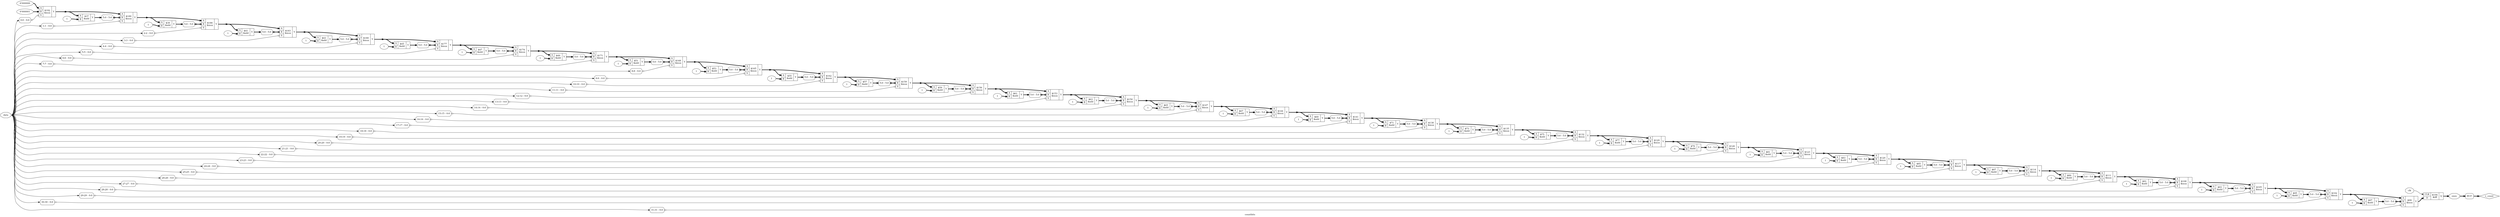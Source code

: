 digraph "countbits" {
label="countbits";
rankdir="LR";
remincross=true;
n65 [ shape=octagon, label="clk", color="black", fontcolor="black" ];
n66 [ shape=octagon, label="data", color="black", fontcolor="black" ];
n67 [ shape=octagon, label="ones", color="black", fontcolor="black" ];
n68 [ shape=diamond, label="v_count", color="black", fontcolor="black" ];
v0 [ label="1" ];
c72 [ shape=record, label="{{<p69> A|<p70> B}|$37\n$add|{<p71> Y}}" ];
v1 [ label="1" ];
c73 [ shape=record, label="{{<p69> A|<p70> B}|$39\n$add|{<p71> Y}}" ];
v2 [ label="1" ];
c74 [ shape=record, label="{{<p69> A|<p70> B}|$41\n$add|{<p71> Y}}" ];
v3 [ label="1" ];
c75 [ shape=record, label="{{<p69> A|<p70> B}|$43\n$add|{<p71> Y}}" ];
v4 [ label="1" ];
c76 [ shape=record, label="{{<p69> A|<p70> B}|$45\n$add|{<p71> Y}}" ];
v5 [ label="1" ];
c77 [ shape=record, label="{{<p69> A|<p70> B}|$47\n$add|{<p71> Y}}" ];
v6 [ label="1" ];
c78 [ shape=record, label="{{<p69> A|<p70> B}|$49\n$add|{<p71> Y}}" ];
v7 [ label="1" ];
c79 [ shape=record, label="{{<p69> A|<p70> B}|$51\n$add|{<p71> Y}}" ];
v8 [ label="1" ];
c80 [ shape=record, label="{{<p69> A|<p70> B}|$53\n$add|{<p71> Y}}" ];
v9 [ label="1" ];
c81 [ shape=record, label="{{<p69> A|<p70> B}|$55\n$add|{<p71> Y}}" ];
v10 [ label="1" ];
c82 [ shape=record, label="{{<p69> A|<p70> B}|$57\n$add|{<p71> Y}}" ];
v11 [ label="1" ];
c83 [ shape=record, label="{{<p69> A|<p70> B}|$59\n$add|{<p71> Y}}" ];
v12 [ label="1" ];
c84 [ shape=record, label="{{<p69> A|<p70> B}|$61\n$add|{<p71> Y}}" ];
v13 [ label="1" ];
c85 [ shape=record, label="{{<p69> A|<p70> B}|$63\n$add|{<p71> Y}}" ];
v14 [ label="1" ];
c86 [ shape=record, label="{{<p69> A|<p70> B}|$65\n$add|{<p71> Y}}" ];
v15 [ label="1" ];
c87 [ shape=record, label="{{<p69> A|<p70> B}|$67\n$add|{<p71> Y}}" ];
v16 [ label="1" ];
c88 [ shape=record, label="{{<p69> A|<p70> B}|$69\n$add|{<p71> Y}}" ];
v17 [ label="1" ];
c89 [ shape=record, label="{{<p69> A|<p70> B}|$71\n$add|{<p71> Y}}" ];
v18 [ label="1" ];
c90 [ shape=record, label="{{<p69> A|<p70> B}|$73\n$add|{<p71> Y}}" ];
v19 [ label="1" ];
c91 [ shape=record, label="{{<p69> A|<p70> B}|$75\n$add|{<p71> Y}}" ];
v20 [ label="1" ];
c92 [ shape=record, label="{{<p69> A|<p70> B}|$77\n$add|{<p71> Y}}" ];
v21 [ label="1" ];
c93 [ shape=record, label="{{<p69> A|<p70> B}|$79\n$add|{<p71> Y}}" ];
v22 [ label="1" ];
c94 [ shape=record, label="{{<p69> A|<p70> B}|$81\n$add|{<p71> Y}}" ];
v23 [ label="1" ];
c95 [ shape=record, label="{{<p69> A|<p70> B}|$83\n$add|{<p71> Y}}" ];
v24 [ label="1" ];
c96 [ shape=record, label="{{<p69> A|<p70> B}|$85\n$add|{<p71> Y}}" ];
v25 [ label="1" ];
c97 [ shape=record, label="{{<p69> A|<p70> B}|$87\n$add|{<p71> Y}}" ];
v26 [ label="1" ];
c98 [ shape=record, label="{{<p69> A|<p70> B}|$89\n$add|{<p71> Y}}" ];
v27 [ label="1" ];
c99 [ shape=record, label="{{<p69> A|<p70> B}|$91\n$add|{<p71> Y}}" ];
v28 [ label="1" ];
c100 [ shape=record, label="{{<p69> A|<p70> B}|$93\n$add|{<p71> Y}}" ];
v29 [ label="1" ];
c101 [ shape=record, label="{{<p69> A|<p70> B}|$95\n$add|{<p71> Y}}" ];
v30 [ label="1" ];
c102 [ shape=record, label="{{<p69> A|<p70> B}|$97\n$add|{<p71> Y}}" ];
c106 [ shape=record, label="{{<p103> CLK|<p104> D}|$194\n$dff|{<p105> Q}}" ];
c108 [ shape=record, label="{{<p69> A|<p70> B|<p107> S}|$102\n$mux|{<p71> Y}}" ];
x31 [ shape=record, style=rounded, label="<s0> 5:0 - 5:0 " ];
x31:e -> c108:p70:w [arrowhead=odiamond, arrowtail=odiamond, dir=both, color="black", style="setlinewidth(3)", label=""];
x32 [ shape=record, style=rounded, label="<s0> 30:30 - 0:0 " ];
x32:e -> c108:p107:w [arrowhead=odiamond, arrowtail=odiamond, dir=both, color="black", label=""];
c109 [ shape=record, label="{{<p69> A|<p70> B|<p107> S}|$105\n$mux|{<p71> Y}}" ];
x33 [ shape=record, style=rounded, label="<s0> 5:0 - 5:0 " ];
x33:e -> c109:p70:w [arrowhead=odiamond, arrowtail=odiamond, dir=both, color="black", style="setlinewidth(3)", label=""];
x34 [ shape=record, style=rounded, label="<s0> 29:29 - 0:0 " ];
x34:e -> c109:p107:w [arrowhead=odiamond, arrowtail=odiamond, dir=both, color="black", label=""];
c110 [ shape=record, label="{{<p69> A|<p70> B|<p107> S}|$108\n$mux|{<p71> Y}}" ];
x35 [ shape=record, style=rounded, label="<s0> 5:0 - 5:0 " ];
x35:e -> c110:p70:w [arrowhead=odiamond, arrowtail=odiamond, dir=both, color="black", style="setlinewidth(3)", label=""];
x36 [ shape=record, style=rounded, label="<s0> 28:28 - 0:0 " ];
x36:e -> c110:p107:w [arrowhead=odiamond, arrowtail=odiamond, dir=both, color="black", label=""];
c111 [ shape=record, label="{{<p69> A|<p70> B|<p107> S}|$111\n$mux|{<p71> Y}}" ];
x37 [ shape=record, style=rounded, label="<s0> 5:0 - 5:0 " ];
x37:e -> c111:p70:w [arrowhead=odiamond, arrowtail=odiamond, dir=both, color="black", style="setlinewidth(3)", label=""];
x38 [ shape=record, style=rounded, label="<s0> 27:27 - 0:0 " ];
x38:e -> c111:p107:w [arrowhead=odiamond, arrowtail=odiamond, dir=both, color="black", label=""];
c112 [ shape=record, label="{{<p69> A|<p70> B|<p107> S}|$114\n$mux|{<p71> Y}}" ];
x39 [ shape=record, style=rounded, label="<s0> 5:0 - 5:0 " ];
x39:e -> c112:p70:w [arrowhead=odiamond, arrowtail=odiamond, dir=both, color="black", style="setlinewidth(3)", label=""];
x40 [ shape=record, style=rounded, label="<s0> 26:26 - 0:0 " ];
x40:e -> c112:p107:w [arrowhead=odiamond, arrowtail=odiamond, dir=both, color="black", label=""];
c113 [ shape=record, label="{{<p69> A|<p70> B|<p107> S}|$117\n$mux|{<p71> Y}}" ];
x41 [ shape=record, style=rounded, label="<s0> 5:0 - 5:0 " ];
x41:e -> c113:p70:w [arrowhead=odiamond, arrowtail=odiamond, dir=both, color="black", style="setlinewidth(3)", label=""];
x42 [ shape=record, style=rounded, label="<s0> 25:25 - 0:0 " ];
x42:e -> c113:p107:w [arrowhead=odiamond, arrowtail=odiamond, dir=both, color="black", label=""];
c114 [ shape=record, label="{{<p69> A|<p70> B|<p107> S}|$120\n$mux|{<p71> Y}}" ];
x43 [ shape=record, style=rounded, label="<s0> 5:0 - 5:0 " ];
x43:e -> c114:p70:w [arrowhead=odiamond, arrowtail=odiamond, dir=both, color="black", style="setlinewidth(3)", label=""];
x44 [ shape=record, style=rounded, label="<s0> 24:24 - 0:0 " ];
x44:e -> c114:p107:w [arrowhead=odiamond, arrowtail=odiamond, dir=both, color="black", label=""];
c115 [ shape=record, label="{{<p69> A|<p70> B|<p107> S}|$123\n$mux|{<p71> Y}}" ];
x45 [ shape=record, style=rounded, label="<s0> 5:0 - 5:0 " ];
x45:e -> c115:p70:w [arrowhead=odiamond, arrowtail=odiamond, dir=both, color="black", style="setlinewidth(3)", label=""];
x46 [ shape=record, style=rounded, label="<s0> 23:23 - 0:0 " ];
x46:e -> c115:p107:w [arrowhead=odiamond, arrowtail=odiamond, dir=both, color="black", label=""];
c116 [ shape=record, label="{{<p69> A|<p70> B|<p107> S}|$126\n$mux|{<p71> Y}}" ];
x47 [ shape=record, style=rounded, label="<s0> 5:0 - 5:0 " ];
x47:e -> c116:p70:w [arrowhead=odiamond, arrowtail=odiamond, dir=both, color="black", style="setlinewidth(3)", label=""];
x48 [ shape=record, style=rounded, label="<s0> 22:22 - 0:0 " ];
x48:e -> c116:p107:w [arrowhead=odiamond, arrowtail=odiamond, dir=both, color="black", label=""];
c117 [ shape=record, label="{{<p69> A|<p70> B|<p107> S}|$129\n$mux|{<p71> Y}}" ];
x49 [ shape=record, style=rounded, label="<s0> 5:0 - 5:0 " ];
x49:e -> c117:p70:w [arrowhead=odiamond, arrowtail=odiamond, dir=both, color="black", style="setlinewidth(3)", label=""];
x50 [ shape=record, style=rounded, label="<s0> 21:21 - 0:0 " ];
x50:e -> c117:p107:w [arrowhead=odiamond, arrowtail=odiamond, dir=both, color="black", label=""];
c118 [ shape=record, label="{{<p69> A|<p70> B|<p107> S}|$132\n$mux|{<p71> Y}}" ];
x51 [ shape=record, style=rounded, label="<s0> 5:0 - 5:0 " ];
x51:e -> c118:p70:w [arrowhead=odiamond, arrowtail=odiamond, dir=both, color="black", style="setlinewidth(3)", label=""];
x52 [ shape=record, style=rounded, label="<s0> 20:20 - 0:0 " ];
x52:e -> c118:p107:w [arrowhead=odiamond, arrowtail=odiamond, dir=both, color="black", label=""];
c119 [ shape=record, label="{{<p69> A|<p70> B|<p107> S}|$135\n$mux|{<p71> Y}}" ];
x53 [ shape=record, style=rounded, label="<s0> 5:0 - 5:0 " ];
x53:e -> c119:p70:w [arrowhead=odiamond, arrowtail=odiamond, dir=both, color="black", style="setlinewidth(3)", label=""];
x54 [ shape=record, style=rounded, label="<s0> 19:19 - 0:0 " ];
x54:e -> c119:p107:w [arrowhead=odiamond, arrowtail=odiamond, dir=both, color="black", label=""];
c120 [ shape=record, label="{{<p69> A|<p70> B|<p107> S}|$138\n$mux|{<p71> Y}}" ];
x55 [ shape=record, style=rounded, label="<s0> 5:0 - 5:0 " ];
x55:e -> c120:p70:w [arrowhead=odiamond, arrowtail=odiamond, dir=both, color="black", style="setlinewidth(3)", label=""];
x56 [ shape=record, style=rounded, label="<s0> 18:18 - 0:0 " ];
x56:e -> c120:p107:w [arrowhead=odiamond, arrowtail=odiamond, dir=both, color="black", label=""];
c121 [ shape=record, label="{{<p69> A|<p70> B|<p107> S}|$141\n$mux|{<p71> Y}}" ];
x57 [ shape=record, style=rounded, label="<s0> 5:0 - 5:0 " ];
x57:e -> c121:p70:w [arrowhead=odiamond, arrowtail=odiamond, dir=both, color="black", style="setlinewidth(3)", label=""];
x58 [ shape=record, style=rounded, label="<s0> 17:17 - 0:0 " ];
x58:e -> c121:p107:w [arrowhead=odiamond, arrowtail=odiamond, dir=both, color="black", label=""];
c122 [ shape=record, label="{{<p69> A|<p70> B|<p107> S}|$144\n$mux|{<p71> Y}}" ];
x59 [ shape=record, style=rounded, label="<s0> 5:0 - 5:0 " ];
x59:e -> c122:p70:w [arrowhead=odiamond, arrowtail=odiamond, dir=both, color="black", style="setlinewidth(3)", label=""];
x60 [ shape=record, style=rounded, label="<s0> 16:16 - 0:0 " ];
x60:e -> c122:p107:w [arrowhead=odiamond, arrowtail=odiamond, dir=both, color="black", label=""];
c123 [ shape=record, label="{{<p69> A|<p70> B|<p107> S}|$147\n$mux|{<p71> Y}}" ];
x61 [ shape=record, style=rounded, label="<s0> 5:0 - 5:0 " ];
x61:e -> c123:p70:w [arrowhead=odiamond, arrowtail=odiamond, dir=both, color="black", style="setlinewidth(3)", label=""];
x62 [ shape=record, style=rounded, label="<s0> 15:15 - 0:0 " ];
x62:e -> c123:p107:w [arrowhead=odiamond, arrowtail=odiamond, dir=both, color="black", label=""];
c124 [ shape=record, label="{{<p69> A|<p70> B|<p107> S}|$150\n$mux|{<p71> Y}}" ];
x63 [ shape=record, style=rounded, label="<s0> 5:0 - 5:0 " ];
x63:e -> c124:p70:w [arrowhead=odiamond, arrowtail=odiamond, dir=both, color="black", style="setlinewidth(3)", label=""];
x64 [ shape=record, style=rounded, label="<s0> 14:14 - 0:0 " ];
x64:e -> c124:p107:w [arrowhead=odiamond, arrowtail=odiamond, dir=both, color="black", label=""];
c125 [ shape=record, label="{{<p69> A|<p70> B|<p107> S}|$153\n$mux|{<p71> Y}}" ];
x65 [ shape=record, style=rounded, label="<s0> 5:0 - 5:0 " ];
x65:e -> c125:p70:w [arrowhead=odiamond, arrowtail=odiamond, dir=both, color="black", style="setlinewidth(3)", label=""];
x66 [ shape=record, style=rounded, label="<s0> 13:13 - 0:0 " ];
x66:e -> c125:p107:w [arrowhead=odiamond, arrowtail=odiamond, dir=both, color="black", label=""];
c126 [ shape=record, label="{{<p69> A|<p70> B|<p107> S}|$156\n$mux|{<p71> Y}}" ];
x67 [ shape=record, style=rounded, label="<s0> 5:0 - 5:0 " ];
x67:e -> c126:p70:w [arrowhead=odiamond, arrowtail=odiamond, dir=both, color="black", style="setlinewidth(3)", label=""];
x68 [ shape=record, style=rounded, label="<s0> 12:12 - 0:0 " ];
x68:e -> c126:p107:w [arrowhead=odiamond, arrowtail=odiamond, dir=both, color="black", label=""];
c127 [ shape=record, label="{{<p69> A|<p70> B|<p107> S}|$159\n$mux|{<p71> Y}}" ];
x69 [ shape=record, style=rounded, label="<s0> 5:0 - 5:0 " ];
x69:e -> c127:p70:w [arrowhead=odiamond, arrowtail=odiamond, dir=both, color="black", style="setlinewidth(3)", label=""];
x70 [ shape=record, style=rounded, label="<s0> 11:11 - 0:0 " ];
x70:e -> c127:p107:w [arrowhead=odiamond, arrowtail=odiamond, dir=both, color="black", label=""];
c128 [ shape=record, label="{{<p69> A|<p70> B|<p107> S}|$162\n$mux|{<p71> Y}}" ];
x71 [ shape=record, style=rounded, label="<s0> 5:0 - 5:0 " ];
x71:e -> c128:p70:w [arrowhead=odiamond, arrowtail=odiamond, dir=both, color="black", style="setlinewidth(3)", label=""];
x72 [ shape=record, style=rounded, label="<s0> 10:10 - 0:0 " ];
x72:e -> c128:p107:w [arrowhead=odiamond, arrowtail=odiamond, dir=both, color="black", label=""];
c129 [ shape=record, label="{{<p69> A|<p70> B|<p107> S}|$165\n$mux|{<p71> Y}}" ];
x73 [ shape=record, style=rounded, label="<s0> 5:0 - 5:0 " ];
x73:e -> c129:p70:w [arrowhead=odiamond, arrowtail=odiamond, dir=both, color="black", style="setlinewidth(3)", label=""];
x74 [ shape=record, style=rounded, label="<s0> 9:9 - 0:0 " ];
x74:e -> c129:p107:w [arrowhead=odiamond, arrowtail=odiamond, dir=both, color="black", label=""];
c130 [ shape=record, label="{{<p69> A|<p70> B|<p107> S}|$168\n$mux|{<p71> Y}}" ];
x75 [ shape=record, style=rounded, label="<s0> 5:0 - 5:0 " ];
x75:e -> c130:p70:w [arrowhead=odiamond, arrowtail=odiamond, dir=both, color="black", style="setlinewidth(3)", label=""];
x76 [ shape=record, style=rounded, label="<s0> 8:8 - 0:0 " ];
x76:e -> c130:p107:w [arrowhead=odiamond, arrowtail=odiamond, dir=both, color="black", label=""];
c131 [ shape=record, label="{{<p69> A|<p70> B|<p107> S}|$171\n$mux|{<p71> Y}}" ];
x77 [ shape=record, style=rounded, label="<s0> 5:0 - 5:0 " ];
x77:e -> c131:p70:w [arrowhead=odiamond, arrowtail=odiamond, dir=both, color="black", style="setlinewidth(3)", label=""];
x78 [ shape=record, style=rounded, label="<s0> 7:7 - 0:0 " ];
x78:e -> c131:p107:w [arrowhead=odiamond, arrowtail=odiamond, dir=both, color="black", label=""];
c132 [ shape=record, label="{{<p69> A|<p70> B|<p107> S}|$174\n$mux|{<p71> Y}}" ];
x79 [ shape=record, style=rounded, label="<s0> 5:0 - 5:0 " ];
x79:e -> c132:p70:w [arrowhead=odiamond, arrowtail=odiamond, dir=both, color="black", style="setlinewidth(3)", label=""];
x80 [ shape=record, style=rounded, label="<s0> 6:6 - 0:0 " ];
x80:e -> c132:p107:w [arrowhead=odiamond, arrowtail=odiamond, dir=both, color="black", label=""];
c133 [ shape=record, label="{{<p69> A|<p70> B|<p107> S}|$177\n$mux|{<p71> Y}}" ];
x81 [ shape=record, style=rounded, label="<s0> 5:0 - 5:0 " ];
x81:e -> c133:p70:w [arrowhead=odiamond, arrowtail=odiamond, dir=both, color="black", style="setlinewidth(3)", label=""];
x82 [ shape=record, style=rounded, label="<s0> 5:5 - 0:0 " ];
x82:e -> c133:p107:w [arrowhead=odiamond, arrowtail=odiamond, dir=both, color="black", label=""];
c134 [ shape=record, label="{{<p69> A|<p70> B|<p107> S}|$180\n$mux|{<p71> Y}}" ];
x83 [ shape=record, style=rounded, label="<s0> 5:0 - 5:0 " ];
x83:e -> c134:p70:w [arrowhead=odiamond, arrowtail=odiamond, dir=both, color="black", style="setlinewidth(3)", label=""];
x84 [ shape=record, style=rounded, label="<s0> 4:4 - 0:0 " ];
x84:e -> c134:p107:w [arrowhead=odiamond, arrowtail=odiamond, dir=both, color="black", label=""];
c135 [ shape=record, label="{{<p69> A|<p70> B|<p107> S}|$183\n$mux|{<p71> Y}}" ];
x85 [ shape=record, style=rounded, label="<s0> 5:0 - 5:0 " ];
x85:e -> c135:p70:w [arrowhead=odiamond, arrowtail=odiamond, dir=both, color="black", style="setlinewidth(3)", label=""];
x86 [ shape=record, style=rounded, label="<s0> 3:3 - 0:0 " ];
x86:e -> c135:p107:w [arrowhead=odiamond, arrowtail=odiamond, dir=both, color="black", label=""];
c136 [ shape=record, label="{{<p69> A|<p70> B|<p107> S}|$186\n$mux|{<p71> Y}}" ];
x87 [ shape=record, style=rounded, label="<s0> 5:0 - 5:0 " ];
x87:e -> c136:p70:w [arrowhead=odiamond, arrowtail=odiamond, dir=both, color="black", style="setlinewidth(3)", label=""];
x88 [ shape=record, style=rounded, label="<s0> 2:2 - 0:0 " ];
x88:e -> c136:p107:w [arrowhead=odiamond, arrowtail=odiamond, dir=both, color="black", label=""];
c137 [ shape=record, label="{{<p69> A|<p70> B|<p107> S}|$189\n$mux|{<p71> Y}}" ];
x89 [ shape=record, style=rounded, label="<s0> 5:0 - 5:0 " ];
x89:e -> c137:p70:w [arrowhead=odiamond, arrowtail=odiamond, dir=both, color="black", style="setlinewidth(3)", label=""];
x90 [ shape=record, style=rounded, label="<s0> 1:1 - 0:0 " ];
x90:e -> c137:p107:w [arrowhead=odiamond, arrowtail=odiamond, dir=both, color="black", label=""];
v91 [ label="6'000000" ];
v92 [ label="6'000001" ];
c138 [ shape=record, label="{{<p69> A|<p70> B|<p107> S}|$192\n$mux|{<p71> Y}}" ];
x93 [ shape=record, style=rounded, label="<s0> 0:0 - 0:0 " ];
x93:e -> c138:p107:w [arrowhead=odiamond, arrowtail=odiamond, dir=both, color="black", label=""];
c139 [ shape=record, label="{{<p69> A|<p70> B|<p107> S}|$99\n$mux|{<p71> Y}}" ];
x94 [ shape=record, style=rounded, label="<s0> 5:0 - 5:0 " ];
x94:e -> c139:p70:w [arrowhead=odiamond, arrowtail=odiamond, dir=both, color="black", style="setlinewidth(3)", label=""];
x95 [ shape=record, style=rounded, label="<s0> 31:31 - 0:0 " ];
x95:e -> c139:p107:w [arrowhead=odiamond, arrowtail=odiamond, dir=both, color="black", label=""];
x96 [shape=box, style=rounded, label="BUF"];
n10 [ shape=point ];
c122:p71:e -> n10:w [color="black", style="setlinewidth(3)", label=""];
n10:e -> c121:p69:w [color="black", style="setlinewidth(3)", label=""];
n10:e -> c88:p69:w [color="black", style="setlinewidth(3)", label=""];
n11 [ shape=point ];
c121:p71:e -> n11:w [color="black", style="setlinewidth(3)", label=""];
n11:e -> c120:p69:w [color="black", style="setlinewidth(3)", label=""];
n11:e -> c89:p69:w [color="black", style="setlinewidth(3)", label=""];
n12 [ shape=point ];
c120:p71:e -> n12:w [color="black", style="setlinewidth(3)", label=""];
n12:e -> c119:p69:w [color="black", style="setlinewidth(3)", label=""];
n12:e -> c90:p69:w [color="black", style="setlinewidth(3)", label=""];
n13 [ shape=point ];
c138:p71:e -> n13:w [color="black", style="setlinewidth(3)", label=""];
n13:e -> c137:p69:w [color="black", style="setlinewidth(3)", label=""];
n13:e -> c72:p69:w [color="black", style="setlinewidth(3)", label=""];
n14 [ shape=point ];
c119:p71:e -> n14:w [color="black", style="setlinewidth(3)", label=""];
n14:e -> c118:p69:w [color="black", style="setlinewidth(3)", label=""];
n14:e -> c91:p69:w [color="black", style="setlinewidth(3)", label=""];
n15 [ shape=point ];
c118:p71:e -> n15:w [color="black", style="setlinewidth(3)", label=""];
n15:e -> c117:p69:w [color="black", style="setlinewidth(3)", label=""];
n15:e -> c92:p69:w [color="black", style="setlinewidth(3)", label=""];
n16 [ shape=point ];
c117:p71:e -> n16:w [color="black", style="setlinewidth(3)", label=""];
n16:e -> c116:p69:w [color="black", style="setlinewidth(3)", label=""];
n16:e -> c93:p69:w [color="black", style="setlinewidth(3)", label=""];
n17 [ shape=point ];
c116:p71:e -> n17:w [color="black", style="setlinewidth(3)", label=""];
n17:e -> c115:p69:w [color="black", style="setlinewidth(3)", label=""];
n17:e -> c94:p69:w [color="black", style="setlinewidth(3)", label=""];
n18 [ shape=point ];
c115:p71:e -> n18:w [color="black", style="setlinewidth(3)", label=""];
n18:e -> c114:p69:w [color="black", style="setlinewidth(3)", label=""];
n18:e -> c95:p69:w [color="black", style="setlinewidth(3)", label=""];
n19 [ shape=point ];
c114:p71:e -> n19:w [color="black", style="setlinewidth(3)", label=""];
n19:e -> c113:p69:w [color="black", style="setlinewidth(3)", label=""];
n19:e -> c96:p69:w [color="black", style="setlinewidth(3)", label=""];
c139:p71:e -> c106:p104:w [color="black", style="setlinewidth(3)", label=""];
n20 [ shape=point ];
c113:p71:e -> n20:w [color="black", style="setlinewidth(3)", label=""];
n20:e -> c112:p69:w [color="black", style="setlinewidth(3)", label=""];
n20:e -> c97:p69:w [color="black", style="setlinewidth(3)", label=""];
n21 [ shape=point ];
c112:p71:e -> n21:w [color="black", style="setlinewidth(3)", label=""];
n21:e -> c111:p69:w [color="black", style="setlinewidth(3)", label=""];
n21:e -> c98:p69:w [color="black", style="setlinewidth(3)", label=""];
n22 [ shape=point ];
c111:p71:e -> n22:w [color="black", style="setlinewidth(3)", label=""];
n22:e -> c110:p69:w [color="black", style="setlinewidth(3)", label=""];
n22:e -> c99:p69:w [color="black", style="setlinewidth(3)", label=""];
n23 [ shape=point ];
c110:p71:e -> n23:w [color="black", style="setlinewidth(3)", label=""];
n23:e -> c100:p69:w [color="black", style="setlinewidth(3)", label=""];
n23:e -> c109:p69:w [color="black", style="setlinewidth(3)", label=""];
n24 [ shape=point ];
c137:p71:e -> n24:w [color="black", style="setlinewidth(3)", label=""];
n24:e -> c136:p69:w [color="black", style="setlinewidth(3)", label=""];
n24:e -> c73:p69:w [color="black", style="setlinewidth(3)", label=""];
n25 [ shape=point ];
c109:p71:e -> n25:w [color="black", style="setlinewidth(3)", label=""];
n25:e -> c101:p69:w [color="black", style="setlinewidth(3)", label=""];
n25:e -> c108:p69:w [color="black", style="setlinewidth(3)", label=""];
n26 [ shape=point ];
c108:p71:e -> n26:w [color="black", style="setlinewidth(3)", label=""];
n26:e -> c102:p69:w [color="black", style="setlinewidth(3)", label=""];
n26:e -> c139:p69:w [color="black", style="setlinewidth(3)", label=""];
n27 [ shape=point ];
c136:p71:e -> n27:w [color="black", style="setlinewidth(3)", label=""];
n27:e -> c135:p69:w [color="black", style="setlinewidth(3)", label=""];
n27:e -> c74:p69:w [color="black", style="setlinewidth(3)", label=""];
n28 [ shape=point ];
c135:p71:e -> n28:w [color="black", style="setlinewidth(3)", label=""];
n28:e -> c134:p69:w [color="black", style="setlinewidth(3)", label=""];
n28:e -> c75:p69:w [color="black", style="setlinewidth(3)", label=""];
n29 [ shape=point ];
c134:p71:e -> n29:w [color="black", style="setlinewidth(3)", label=""];
n29:e -> c133:p69:w [color="black", style="setlinewidth(3)", label=""];
n29:e -> c76:p69:w [color="black", style="setlinewidth(3)", label=""];
n3 [ shape=point ];
c129:p71:e -> n3:w [color="black", style="setlinewidth(3)", label=""];
n3:e -> c128:p69:w [color="black", style="setlinewidth(3)", label=""];
n3:e -> c81:p69:w [color="black", style="setlinewidth(3)", label=""];
n30 [ shape=point ];
c133:p71:e -> n30:w [color="black", style="setlinewidth(3)", label=""];
n30:e -> c132:p69:w [color="black", style="setlinewidth(3)", label=""];
n30:e -> c77:p69:w [color="black", style="setlinewidth(3)", label=""];
n31 [ shape=point ];
c132:p71:e -> n31:w [color="black", style="setlinewidth(3)", label=""];
n31:e -> c131:p69:w [color="black", style="setlinewidth(3)", label=""];
n31:e -> c78:p69:w [color="black", style="setlinewidth(3)", label=""];
n32 [ shape=point ];
c131:p71:e -> n32:w [color="black", style="setlinewidth(3)", label=""];
n32:e -> c130:p69:w [color="black", style="setlinewidth(3)", label=""];
n32:e -> c79:p69:w [color="black", style="setlinewidth(3)", label=""];
n33 [ shape=point ];
c130:p71:e -> n33:w [color="black", style="setlinewidth(3)", label=""];
n33:e -> c129:p69:w [color="black", style="setlinewidth(3)", label=""];
n33:e -> c80:p69:w [color="black", style="setlinewidth(3)", label=""];
c72:p71:e -> x89:s0:w [color="black", style="setlinewidth(3)", label=""];
c73:p71:e -> x87:s0:w [color="black", style="setlinewidth(3)", label=""];
c74:p71:e -> x85:s0:w [color="black", style="setlinewidth(3)", label=""];
c75:p71:e -> x83:s0:w [color="black", style="setlinewidth(3)", label=""];
c76:p71:e -> x81:s0:w [color="black", style="setlinewidth(3)", label=""];
c77:p71:e -> x79:s0:w [color="black", style="setlinewidth(3)", label=""];
n4 [ shape=point ];
c128:p71:e -> n4:w [color="black", style="setlinewidth(3)", label=""];
n4:e -> c127:p69:w [color="black", style="setlinewidth(3)", label=""];
n4:e -> c82:p69:w [color="black", style="setlinewidth(3)", label=""];
c78:p71:e -> x77:s0:w [color="black", style="setlinewidth(3)", label=""];
c79:p71:e -> x75:s0:w [color="black", style="setlinewidth(3)", label=""];
c80:p71:e -> x73:s0:w [color="black", style="setlinewidth(3)", label=""];
c81:p71:e -> x71:s0:w [color="black", style="setlinewidth(3)", label=""];
c82:p71:e -> x69:s0:w [color="black", style="setlinewidth(3)", label=""];
c83:p71:e -> x67:s0:w [color="black", style="setlinewidth(3)", label=""];
c84:p71:e -> x65:s0:w [color="black", style="setlinewidth(3)", label=""];
c85:p71:e -> x63:s0:w [color="black", style="setlinewidth(3)", label=""];
c86:p71:e -> x61:s0:w [color="black", style="setlinewidth(3)", label=""];
c87:p71:e -> x59:s0:w [color="black", style="setlinewidth(3)", label=""];
n5 [ shape=point ];
c127:p71:e -> n5:w [color="black", style="setlinewidth(3)", label=""];
n5:e -> c126:p69:w [color="black", style="setlinewidth(3)", label=""];
n5:e -> c83:p69:w [color="black", style="setlinewidth(3)", label=""];
c88:p71:e -> x57:s0:w [color="black", style="setlinewidth(3)", label=""];
c89:p71:e -> x55:s0:w [color="black", style="setlinewidth(3)", label=""];
c90:p71:e -> x53:s0:w [color="black", style="setlinewidth(3)", label=""];
c91:p71:e -> x51:s0:w [color="black", style="setlinewidth(3)", label=""];
c92:p71:e -> x49:s0:w [color="black", style="setlinewidth(3)", label=""];
c93:p71:e -> x47:s0:w [color="black", style="setlinewidth(3)", label=""];
c94:p71:e -> x45:s0:w [color="black", style="setlinewidth(3)", label=""];
c95:p71:e -> x43:s0:w [color="black", style="setlinewidth(3)", label=""];
c96:p71:e -> x41:s0:w [color="black", style="setlinewidth(3)", label=""];
c97:p71:e -> x39:s0:w [color="black", style="setlinewidth(3)", label=""];
n6 [ shape=point ];
c126:p71:e -> n6:w [color="black", style="setlinewidth(3)", label=""];
n6:e -> c125:p69:w [color="black", style="setlinewidth(3)", label=""];
n6:e -> c84:p69:w [color="black", style="setlinewidth(3)", label=""];
c98:p71:e -> x37:s0:w [color="black", style="setlinewidth(3)", label=""];
c99:p71:e -> x35:s0:w [color="black", style="setlinewidth(3)", label=""];
c100:p71:e -> x33:s0:w [color="black", style="setlinewidth(3)", label=""];
c101:p71:e -> x31:s0:w [color="black", style="setlinewidth(3)", label=""];
c102:p71:e -> x94:s0:w [color="black", style="setlinewidth(3)", label=""];
n65:e -> c106:p103:w [color="black", label=""];
n66:e -> x32:s0:w [color="black", label=""];
n66:e -> x34:s0:w [color="black", label=""];
n66:e -> x36:s0:w [color="black", label=""];
n66:e -> x38:s0:w [color="black", label=""];
n66:e -> x40:s0:w [color="black", label=""];
n66:e -> x42:s0:w [color="black", label=""];
n66:e -> x44:s0:w [color="black", label=""];
n66:e -> x46:s0:w [color="black", label=""];
n66:e -> x48:s0:w [color="black", label=""];
n66:e -> x50:s0:w [color="black", label=""];
n66:e -> x52:s0:w [color="black", label=""];
n66:e -> x54:s0:w [color="black", label=""];
n66:e -> x56:s0:w [color="black", label=""];
n66:e -> x58:s0:w [color="black", label=""];
n66:e -> x60:s0:w [color="black", label=""];
n66:e -> x62:s0:w [color="black", label=""];
n66:e -> x64:s0:w [color="black", label=""];
n66:e -> x66:s0:w [color="black", label=""];
n66:e -> x68:s0:w [color="black", label=""];
n66:e -> x70:s0:w [color="black", label=""];
n66:e -> x72:s0:w [color="black", label=""];
n66:e -> x74:s0:w [color="black", label=""];
n66:e -> x76:s0:w [color="black", label=""];
n66:e -> x78:s0:w [color="black", label=""];
n66:e -> x80:s0:w [color="black", label=""];
n66:e -> x82:s0:w [color="black", label=""];
n66:e -> x84:s0:w [color="black", label=""];
n66:e -> x86:s0:w [color="black", label=""];
n66:e -> x88:s0:w [color="black", label=""];
n66:e -> x90:s0:w [color="black", label=""];
n66:e -> x93:s0:w [color="black", label=""];
n66:e -> x95:s0:w [color="black", label=""];
c106:p105:e -> n67:w [color="black", style="setlinewidth(3)", label=""];
n67:e -> x96:w:w [color="black", style="setlinewidth(3)", label=""];
x96:e:e -> n68:w [color="black", style="setlinewidth(3)", label=""];
n7 [ shape=point ];
c125:p71:e -> n7:w [color="black", style="setlinewidth(3)", label=""];
n7:e -> c124:p69:w [color="black", style="setlinewidth(3)", label=""];
n7:e -> c85:p69:w [color="black", style="setlinewidth(3)", label=""];
n8 [ shape=point ];
c124:p71:e -> n8:w [color="black", style="setlinewidth(3)", label=""];
n8:e -> c123:p69:w [color="black", style="setlinewidth(3)", label=""];
n8:e -> c86:p69:w [color="black", style="setlinewidth(3)", label=""];
n9 [ shape=point ];
c123:p71:e -> n9:w [color="black", style="setlinewidth(3)", label=""];
n9:e -> c122:p69:w [color="black", style="setlinewidth(3)", label=""];
n9:e -> c87:p69:w [color="black", style="setlinewidth(3)", label=""];
v0:e -> c72:p70:w [color="black", style="setlinewidth(3)", label=""];
v1:e -> c73:p70:w [color="black", style="setlinewidth(3)", label=""];
v10:e -> c82:p70:w [color="black", style="setlinewidth(3)", label=""];
v11:e -> c83:p70:w [color="black", style="setlinewidth(3)", label=""];
v12:e -> c84:p70:w [color="black", style="setlinewidth(3)", label=""];
v13:e -> c85:p70:w [color="black", style="setlinewidth(3)", label=""];
v14:e -> c86:p70:w [color="black", style="setlinewidth(3)", label=""];
v15:e -> c87:p70:w [color="black", style="setlinewidth(3)", label=""];
v16:e -> c88:p70:w [color="black", style="setlinewidth(3)", label=""];
v17:e -> c89:p70:w [color="black", style="setlinewidth(3)", label=""];
v18:e -> c90:p70:w [color="black", style="setlinewidth(3)", label=""];
v19:e -> c91:p70:w [color="black", style="setlinewidth(3)", label=""];
v2:e -> c74:p70:w [color="black", style="setlinewidth(3)", label=""];
v20:e -> c92:p70:w [color="black", style="setlinewidth(3)", label=""];
v21:e -> c93:p70:w [color="black", style="setlinewidth(3)", label=""];
v22:e -> c94:p70:w [color="black", style="setlinewidth(3)", label=""];
v23:e -> c95:p70:w [color="black", style="setlinewidth(3)", label=""];
v24:e -> c96:p70:w [color="black", style="setlinewidth(3)", label=""];
v25:e -> c97:p70:w [color="black", style="setlinewidth(3)", label=""];
v26:e -> c98:p70:w [color="black", style="setlinewidth(3)", label=""];
v27:e -> c99:p70:w [color="black", style="setlinewidth(3)", label=""];
v28:e -> c100:p70:w [color="black", style="setlinewidth(3)", label=""];
v29:e -> c101:p70:w [color="black", style="setlinewidth(3)", label=""];
v3:e -> c75:p70:w [color="black", style="setlinewidth(3)", label=""];
v30:e -> c102:p70:w [color="black", style="setlinewidth(3)", label=""];
v4:e -> c76:p70:w [color="black", style="setlinewidth(3)", label=""];
v5:e -> c77:p70:w [color="black", style="setlinewidth(3)", label=""];
v6:e -> c78:p70:w [color="black", style="setlinewidth(3)", label=""];
v7:e -> c79:p70:w [color="black", style="setlinewidth(3)", label=""];
v8:e -> c80:p70:w [color="black", style="setlinewidth(3)", label=""];
v9:e -> c81:p70:w [color="black", style="setlinewidth(3)", label=""];
v91:e -> c138:p69:w [color="black", style="setlinewidth(3)", label=""];
v92:e -> c138:p70:w [color="black", style="setlinewidth(3)", label=""];
}

